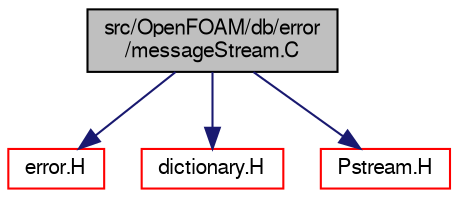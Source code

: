 digraph "src/OpenFOAM/db/error/messageStream.C"
{
  bgcolor="transparent";
  edge [fontname="FreeSans",fontsize="10",labelfontname="FreeSans",labelfontsize="10"];
  node [fontname="FreeSans",fontsize="10",shape=record];
  Node0 [label="src/OpenFOAM/db/error\l/messageStream.C",height=0.2,width=0.4,color="black", fillcolor="grey75", style="filled", fontcolor="black"];
  Node0 -> Node1 [color="midnightblue",fontsize="10",style="solid",fontname="FreeSans"];
  Node1 [label="error.H",height=0.2,width=0.4,color="red",URL="$a08924.html"];
  Node0 -> Node38 [color="midnightblue",fontsize="10",style="solid",fontname="FreeSans"];
  Node38 [label="dictionary.H",height=0.2,width=0.4,color="red",URL="$a08804.html"];
  Node0 -> Node72 [color="midnightblue",fontsize="10",style="solid",fontname="FreeSans"];
  Node72 [label="Pstream.H",height=0.2,width=0.4,color="red",URL="$a09134.html"];
}
